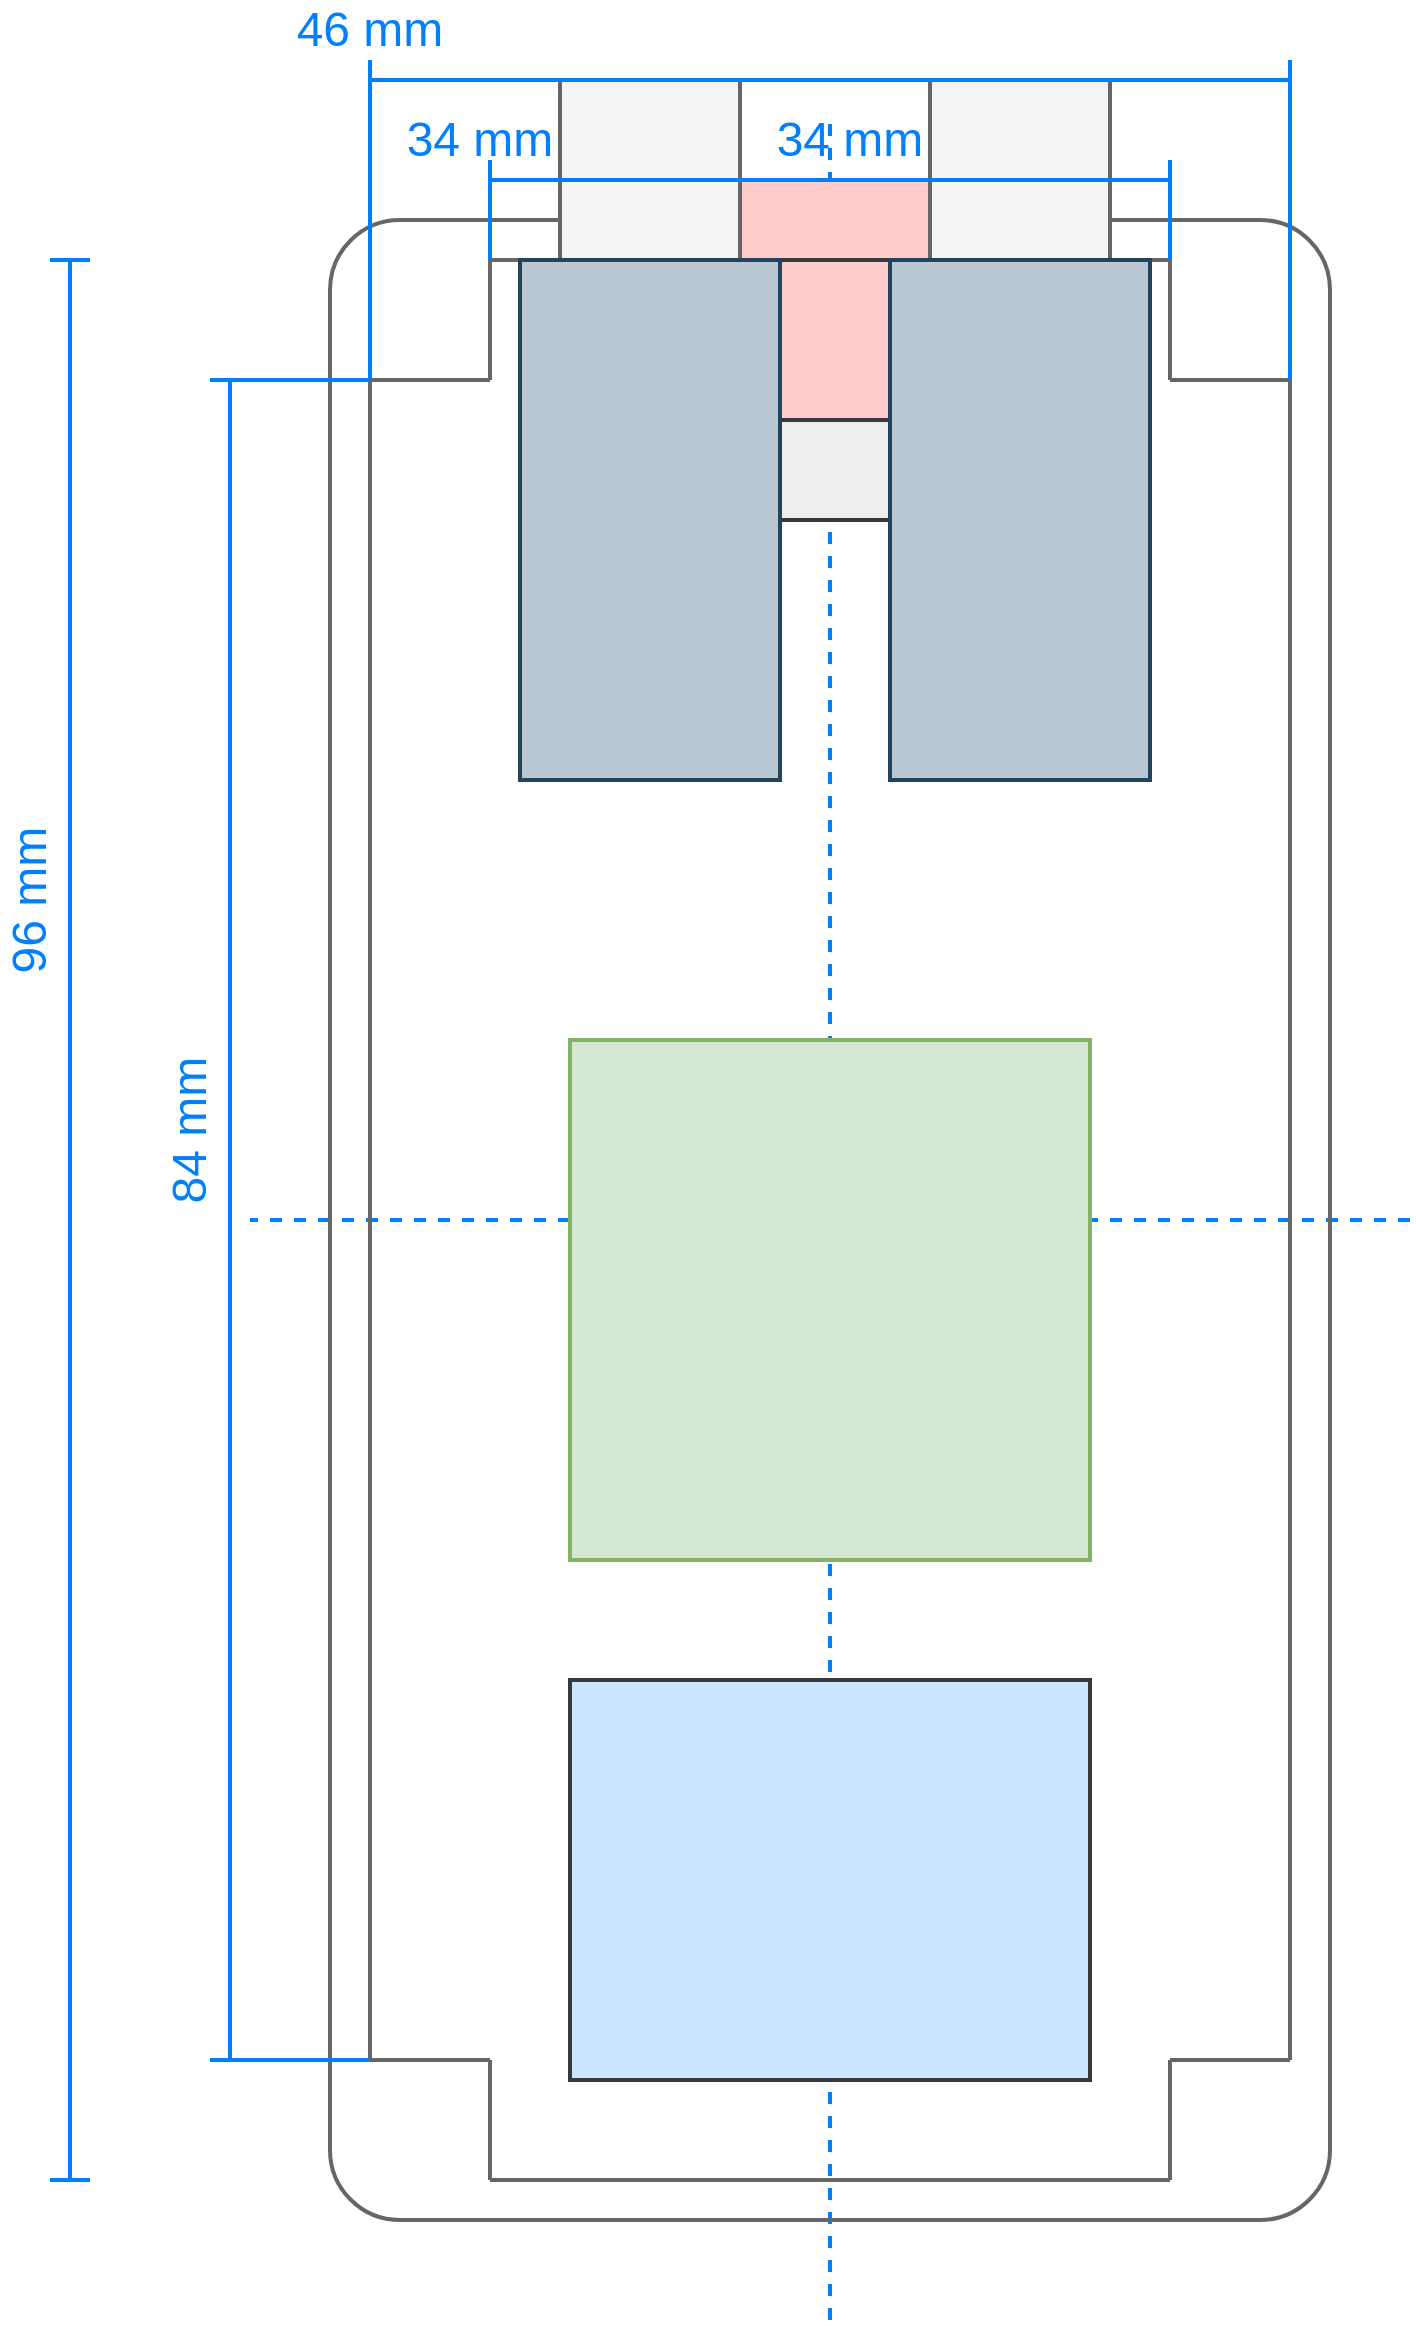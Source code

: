 <mxfile version="20.7.4" type="device"><diagram id="aLb7MmZPlAd4Uh17JqSe" name="Page-1"><mxGraphModel dx="2304" dy="1338" grid="1" gridSize="5" guides="1" tooltips="1" connect="1" arrows="1" fold="1" page="1" pageScale="1" pageWidth="1100" pageHeight="1700" math="0" shadow="0"><root><mxCell id="0"/><mxCell id="1" parent="0"/><mxCell id="cQP1giy10ogPuWwkoB8Y-2" value="" style="endArrow=none;dashed=1;html=1;rounded=0;strokeColor=#007FFF;strokeWidth=2;movable=0;resizable=0;rotatable=0;deletable=0;editable=0;connectable=0;" edge="1" parent="1"><mxGeometry width="50" height="50" relative="1" as="geometry"><mxPoint x="550" y="1400" as="sourcePoint"/><mxPoint x="550" y="300" as="targetPoint"/></mxGeometry></mxCell><mxCell id="cQP1giy10ogPuWwkoB8Y-3" value="" style="endArrow=none;dashed=1;html=1;rounded=0;strokeColor=#007FFF;strokeWidth=2;movable=0;resizable=0;rotatable=0;deletable=0;editable=0;connectable=0;" edge="1" parent="1"><mxGeometry width="50" height="50" relative="1" as="geometry"><mxPoint x="840" y="850" as="sourcePoint"/><mxPoint x="260" y="850" as="targetPoint"/></mxGeometry></mxCell><mxCell id="cQP1giy10ogPuWwkoB8Y-37" value="" style="group;movable=0;resizable=0;rotatable=0;deletable=0;editable=0;connectable=0;" vertex="1" connectable="0" parent="1"><mxGeometry x="300" y="350" width="500" height="1000" as="geometry"/></mxCell><mxCell id="cQP1giy10ogPuWwkoB8Y-1" value="" style="rounded=1;whiteSpace=wrap;html=1;arcSize=7;fillColor=none;fontColor=#333333;strokeColor=#666666;strokeWidth=2;editable=1;movable=1;resizable=1;rotatable=1;deletable=1;connectable=1;" vertex="1" parent="cQP1giy10ogPuWwkoB8Y-37"><mxGeometry width="500" height="1000" as="geometry"/></mxCell><mxCell id="cQP1giy10ogPuWwkoB8Y-36" value="" style="group" vertex="1" connectable="0" parent="cQP1giy10ogPuWwkoB8Y-37"><mxGeometry x="20" y="20" width="460" height="960" as="geometry"/></mxCell><mxCell id="cQP1giy10ogPuWwkoB8Y-8" value="" style="endArrow=none;html=1;rounded=0;strokeColor=#666666;strokeWidth=2;fillColor=#f5f5f5;" edge="1" parent="cQP1giy10ogPuWwkoB8Y-36"><mxGeometry width="50" height="50" relative="1" as="geometry"><mxPoint x="60" as="sourcePoint"/><mxPoint x="400" as="targetPoint"/></mxGeometry></mxCell><mxCell id="cQP1giy10ogPuWwkoB8Y-9" value="" style="endArrow=none;html=1;rounded=0;strokeColor=#666666;strokeWidth=2;fillColor=#f5f5f5;" edge="1" parent="cQP1giy10ogPuWwkoB8Y-36"><mxGeometry width="50" height="50" relative="1" as="geometry"><mxPoint y="60" as="sourcePoint"/><mxPoint y="900" as="targetPoint"/></mxGeometry></mxCell><mxCell id="cQP1giy10ogPuWwkoB8Y-10" value="" style="endArrow=none;html=1;rounded=0;strokeColor=#666666;strokeWidth=2;fillColor=#f5f5f5;" edge="1" parent="cQP1giy10ogPuWwkoB8Y-36"><mxGeometry width="50" height="50" relative="1" as="geometry"><mxPoint x="60" y="60" as="sourcePoint"/><mxPoint y="60" as="targetPoint"/></mxGeometry></mxCell><mxCell id="cQP1giy10ogPuWwkoB8Y-11" value="" style="endArrow=none;html=1;rounded=0;strokeColor=#666666;strokeWidth=2;fillColor=#f5f5f5;" edge="1" parent="cQP1giy10ogPuWwkoB8Y-36"><mxGeometry x="-1" y="-781" width="50" height="50" relative="1" as="geometry"><mxPoint x="60" y="60" as="sourcePoint"/><mxPoint x="60" as="targetPoint"/><mxPoint x="-1" y="30" as="offset"/></mxGeometry></mxCell><mxCell id="cQP1giy10ogPuWwkoB8Y-12" value="" style="endArrow=none;html=1;rounded=0;strokeColor=#666666;strokeWidth=2;fillColor=#f5f5f5;" edge="1" parent="cQP1giy10ogPuWwkoB8Y-36"><mxGeometry x="-1" y="-781" width="50" height="50" relative="1" as="geometry"><mxPoint x="400" y="60" as="sourcePoint"/><mxPoint x="400" as="targetPoint"/><mxPoint x="-1" y="30" as="offset"/></mxGeometry></mxCell><mxCell id="cQP1giy10ogPuWwkoB8Y-13" value="" style="endArrow=none;html=1;rounded=0;strokeColor=#666666;strokeWidth=2;fillColor=#f5f5f5;" edge="1" parent="cQP1giy10ogPuWwkoB8Y-36"><mxGeometry width="50" height="50" relative="1" as="geometry"><mxPoint x="460" y="60" as="sourcePoint"/><mxPoint x="400" y="60" as="targetPoint"/></mxGeometry></mxCell><mxCell id="cQP1giy10ogPuWwkoB8Y-15" value="" style="endArrow=none;html=1;rounded=0;strokeColor=#666666;strokeWidth=2;fillColor=#f5f5f5;" edge="1" parent="cQP1giy10ogPuWwkoB8Y-36"><mxGeometry width="50" height="50" relative="1" as="geometry"><mxPoint x="460" y="60" as="sourcePoint"/><mxPoint x="460" y="900" as="targetPoint"/></mxGeometry></mxCell><mxCell id="cQP1giy10ogPuWwkoB8Y-31" value="" style="endArrow=none;html=1;rounded=0;strokeColor=#666666;strokeWidth=2;fillColor=#f5f5f5;" edge="1" parent="cQP1giy10ogPuWwkoB8Y-36"><mxGeometry width="50" height="50" relative="1" as="geometry"><mxPoint x="60" y="960" as="sourcePoint"/><mxPoint x="400" y="960" as="targetPoint"/></mxGeometry></mxCell><mxCell id="cQP1giy10ogPuWwkoB8Y-32" value="" style="endArrow=none;html=1;rounded=0;strokeColor=#666666;strokeWidth=2;fillColor=#f5f5f5;" edge="1" parent="cQP1giy10ogPuWwkoB8Y-36"><mxGeometry width="50" height="50" relative="1" as="geometry"><mxPoint x="60" y="900" as="sourcePoint"/><mxPoint y="900" as="targetPoint"/></mxGeometry></mxCell><mxCell id="cQP1giy10ogPuWwkoB8Y-33" value="" style="endArrow=none;html=1;rounded=0;strokeColor=#666666;strokeWidth=2;fillColor=#f5f5f5;" edge="1" parent="cQP1giy10ogPuWwkoB8Y-36"><mxGeometry x="-1" y="-781" width="50" height="50" relative="1" as="geometry"><mxPoint x="60" y="960" as="sourcePoint"/><mxPoint x="60" y="900" as="targetPoint"/><mxPoint x="-1" y="30" as="offset"/></mxGeometry></mxCell><mxCell id="cQP1giy10ogPuWwkoB8Y-34" value="" style="endArrow=none;html=1;rounded=0;strokeColor=#666666;strokeWidth=2;fillColor=#f5f5f5;" edge="1" parent="cQP1giy10ogPuWwkoB8Y-36"><mxGeometry x="-1" y="-781" width="50" height="50" relative="1" as="geometry"><mxPoint x="400" y="960" as="sourcePoint"/><mxPoint x="400" y="900" as="targetPoint"/><mxPoint x="-1" y="30" as="offset"/></mxGeometry></mxCell><mxCell id="cQP1giy10ogPuWwkoB8Y-35" value="" style="endArrow=none;html=1;rounded=0;strokeColor=#666666;strokeWidth=2;fillColor=#f5f5f5;" edge="1" parent="cQP1giy10ogPuWwkoB8Y-36"><mxGeometry width="50" height="50" relative="1" as="geometry"><mxPoint x="460" y="900" as="sourcePoint"/><mxPoint x="400" y="900" as="targetPoint"/></mxGeometry></mxCell><mxCell id="cQP1giy10ogPuWwkoB8Y-57" value="" style="rounded=0;whiteSpace=wrap;html=1;strokeColor=#36393d;strokeWidth=2;fontSize=24;fillColor=#cce5ff;" vertex="1" parent="cQP1giy10ogPuWwkoB8Y-37"><mxGeometry x="120" y="730" width="260" height="200" as="geometry"/></mxCell><mxCell id="cQP1giy10ogPuWwkoB8Y-68" value="" style="group" vertex="1" connectable="0" parent="cQP1giy10ogPuWwkoB8Y-37"><mxGeometry x="200" y="-20" width="100" height="170" as="geometry"/></mxCell><mxCell id="cQP1giy10ogPuWwkoB8Y-65" value="" style="rounded=0;whiteSpace=wrap;html=1;strokeColor=#36393d;strokeWidth=2;fontSize=24;fillColor=#ffcccc;" vertex="1" parent="cQP1giy10ogPuWwkoB8Y-68"><mxGeometry x="10" y="40" width="80" height="80" as="geometry"/></mxCell><mxCell id="cQP1giy10ogPuWwkoB8Y-66" value="" style="rounded=0;whiteSpace=wrap;html=1;strokeColor=#36393d;strokeWidth=2;fontSize=24;fillColor=#ffcccc;" vertex="1" parent="cQP1giy10ogPuWwkoB8Y-68"><mxGeometry width="100" height="40" as="geometry"/></mxCell><mxCell id="cQP1giy10ogPuWwkoB8Y-67" value="" style="rounded=0;whiteSpace=wrap;html=1;strokeColor=#36393d;strokeWidth=2;fontSize=24;fillColor=#eeeeee;" vertex="1" parent="cQP1giy10ogPuWwkoB8Y-68"><mxGeometry x="20" y="120" width="60" height="50" as="geometry"/></mxCell><mxCell id="cQP1giy10ogPuWwkoB8Y-60" value="" style="group" vertex="1" connectable="0" parent="cQP1giy10ogPuWwkoB8Y-37"><mxGeometry x="95" y="-70" width="130" height="350" as="geometry"/></mxCell><mxCell id="cQP1giy10ogPuWwkoB8Y-58" value="" style="rounded=0;whiteSpace=wrap;html=1;strokeColor=#666666;strokeWidth=2;fontSize=24;fontColor=#333333;fillColor=#f5f5f5;" vertex="1" parent="cQP1giy10ogPuWwkoB8Y-60"><mxGeometry x="20" width="90" height="90" as="geometry"/></mxCell><mxCell id="cQP1giy10ogPuWwkoB8Y-59" value="" style="rounded=0;whiteSpace=wrap;html=1;strokeColor=#23445d;strokeWidth=2;fontSize=24;fillColor=#bac8d3;" vertex="1" parent="cQP1giy10ogPuWwkoB8Y-60"><mxGeometry y="90" width="130" height="260" as="geometry"/></mxCell><mxCell id="cQP1giy10ogPuWwkoB8Y-39" value="34 mm" style="text;html=1;strokeColor=none;fillColor=none;align=center;verticalAlign=middle;whiteSpace=wrap;rounded=0;strokeWidth=2;fontSize=24;fontColor=#007FFF;" vertex="1" parent="cQP1giy10ogPuWwkoB8Y-60"><mxGeometry x="-60" y="15" width="80" height="30" as="geometry"/></mxCell><mxCell id="cQP1giy10ogPuWwkoB8Y-61" value="" style="group" vertex="1" connectable="0" parent="cQP1giy10ogPuWwkoB8Y-37"><mxGeometry x="280" y="-70" width="130" height="350" as="geometry"/></mxCell><mxCell id="cQP1giy10ogPuWwkoB8Y-62" value="" style="rounded=0;whiteSpace=wrap;html=1;strokeColor=#666666;strokeWidth=2;fontSize=24;fontColor=#333333;fillColor=#f5f5f5;" vertex="1" parent="cQP1giy10ogPuWwkoB8Y-61"><mxGeometry x="20" width="90" height="90" as="geometry"/></mxCell><mxCell id="cQP1giy10ogPuWwkoB8Y-63" value="" style="rounded=0;whiteSpace=wrap;html=1;strokeColor=#23445d;strokeWidth=2;fontSize=24;fillColor=#bac8d3;" vertex="1" parent="cQP1giy10ogPuWwkoB8Y-61"><mxGeometry y="90" width="130" height="260" as="geometry"/></mxCell><mxCell id="cQP1giy10ogPuWwkoB8Y-64" value="34 mm" style="text;html=1;strokeColor=none;fillColor=none;align=center;verticalAlign=middle;whiteSpace=wrap;rounded=0;strokeWidth=2;fontSize=24;fontColor=#007FFF;" vertex="1" parent="cQP1giy10ogPuWwkoB8Y-61"><mxGeometry x="-60" y="15" width="80" height="30" as="geometry"/></mxCell><mxCell id="cQP1giy10ogPuWwkoB8Y-70" value="" style="rounded=0;whiteSpace=wrap;html=1;strokeColor=#82b366;strokeWidth=2;fontSize=24;fillColor=#d5e8d4;" vertex="1" parent="cQP1giy10ogPuWwkoB8Y-37"><mxGeometry x="120" y="410" width="260" height="260" as="geometry"/></mxCell><mxCell id="cQP1giy10ogPuWwkoB8Y-40" value="" style="shape=crossbar;whiteSpace=wrap;html=1;rounded=1;strokeWidth=2;fillColor=none;strokeColor=#007FFF;" vertex="1" parent="1"><mxGeometry x="320" y="270" width="460" height="20" as="geometry"/></mxCell><mxCell id="cQP1giy10ogPuWwkoB8Y-43" value="" style="endArrow=none;html=1;rounded=0;strokeColor=#007FFF;strokeWidth=2;fontSize=24;fontColor=#007FFF;exitX=0;exitY=1;exitDx=0;exitDy=0;exitPerimeter=0;" edge="1" parent="1" source="cQP1giy10ogPuWwkoB8Y-38"><mxGeometry width="50" height="50" relative="1" as="geometry"><mxPoint x="550" y="445" as="sourcePoint"/><mxPoint x="380" y="370" as="targetPoint"/></mxGeometry></mxCell><mxCell id="cQP1giy10ogPuWwkoB8Y-44" value="" style="endArrow=none;html=1;rounded=0;strokeColor=#007FFF;strokeWidth=2;fontSize=24;fontColor=#007FFF;entryX=1;entryY=1;entryDx=0;entryDy=0;entryPerimeter=0;" edge="1" parent="1" target="cQP1giy10ogPuWwkoB8Y-38"><mxGeometry width="50" height="50" relative="1" as="geometry"><mxPoint x="720" y="370" as="sourcePoint"/><mxPoint x="760" y="335" as="targetPoint"/></mxGeometry></mxCell><mxCell id="cQP1giy10ogPuWwkoB8Y-45" value="" style="endArrow=none;html=1;rounded=0;strokeColor=#007FFF;strokeWidth=2;fontSize=24;fontColor=#007FFF;exitX=0;exitY=1;exitDx=0;exitDy=0;exitPerimeter=0;" edge="1" parent="1"><mxGeometry width="50" height="50" relative="1" as="geometry"><mxPoint x="320" y="290" as="sourcePoint"/><mxPoint x="320" y="430" as="targetPoint"/></mxGeometry></mxCell><mxCell id="cQP1giy10ogPuWwkoB8Y-46" value="" style="endArrow=none;html=1;rounded=0;strokeColor=#007FFF;strokeWidth=2;fontSize=24;fontColor=#007FFF;exitX=0;exitY=1;exitDx=0;exitDy=0;exitPerimeter=0;" edge="1" parent="1"><mxGeometry width="50" height="50" relative="1" as="geometry"><mxPoint x="780" y="290" as="sourcePoint"/><mxPoint x="780" y="430" as="targetPoint"/></mxGeometry></mxCell><mxCell id="cQP1giy10ogPuWwkoB8Y-47" value="46 mm" style="text;html=1;strokeColor=none;fillColor=none;align=center;verticalAlign=middle;whiteSpace=wrap;rounded=0;strokeWidth=2;fontSize=24;fontColor=#007FFF;" vertex="1" parent="1"><mxGeometry x="280" y="240" width="80" height="30" as="geometry"/></mxCell><mxCell id="cQP1giy10ogPuWwkoB8Y-48" value="" style="shape=crossbar;whiteSpace=wrap;html=1;rounded=1;direction=south;strokeColor=#007FFF;strokeWidth=2;fontSize=24;fontColor=#007FFF;fillColor=none;" vertex="1" parent="1"><mxGeometry x="240" y="430" width="20" height="840" as="geometry"/></mxCell><mxCell id="cQP1giy10ogPuWwkoB8Y-51" value="84 mm" style="text;html=1;strokeColor=none;fillColor=none;align=center;verticalAlign=middle;whiteSpace=wrap;rounded=0;strokeWidth=2;fontSize=24;fontColor=#007FFF;rotation=-90;" vertex="1" parent="1"><mxGeometry x="190" y="790" width="80" height="30" as="geometry"/></mxCell><mxCell id="cQP1giy10ogPuWwkoB8Y-53" value="" style="endArrow=none;html=1;rounded=0;strokeColor=#007FFF;strokeWidth=2;fontSize=24;fontColor=#007FFF;" edge="1" parent="1"><mxGeometry width="50" height="50" relative="1" as="geometry"><mxPoint x="320" y="430" as="sourcePoint"/><mxPoint x="260" y="430" as="targetPoint"/></mxGeometry></mxCell><mxCell id="cQP1giy10ogPuWwkoB8Y-54" value="" style="endArrow=none;html=1;rounded=0;strokeColor=#007FFF;strokeWidth=2;fontSize=24;fontColor=#007FFF;" edge="1" parent="1"><mxGeometry width="50" height="50" relative="1" as="geometry"><mxPoint x="320" y="1270" as="sourcePoint"/><mxPoint x="260" y="1270" as="targetPoint"/></mxGeometry></mxCell><mxCell id="cQP1giy10ogPuWwkoB8Y-55" value="" style="shape=crossbar;whiteSpace=wrap;html=1;rounded=1;direction=south;strokeColor=#007FFF;strokeWidth=2;fontSize=24;fontColor=#007FFF;fillColor=none;" vertex="1" parent="1"><mxGeometry x="160" y="370" width="20" height="960" as="geometry"/></mxCell><mxCell id="cQP1giy10ogPuWwkoB8Y-56" value="96 mm" style="text;html=1;strokeColor=none;fillColor=none;align=center;verticalAlign=middle;whiteSpace=wrap;rounded=0;strokeWidth=2;fontSize=24;fontColor=#007FFF;rotation=-90;" vertex="1" parent="1"><mxGeometry x="110" y="675" width="80" height="30" as="geometry"/></mxCell><mxCell id="cQP1giy10ogPuWwkoB8Y-38" value="" style="shape=crossbar;whiteSpace=wrap;html=1;rounded=1;strokeWidth=2;fillColor=none;strokeColor=#007FFF;" vertex="1" parent="1"><mxGeometry x="380" y="320" width="340" height="20" as="geometry"/></mxCell></root></mxGraphModel></diagram></mxfile>